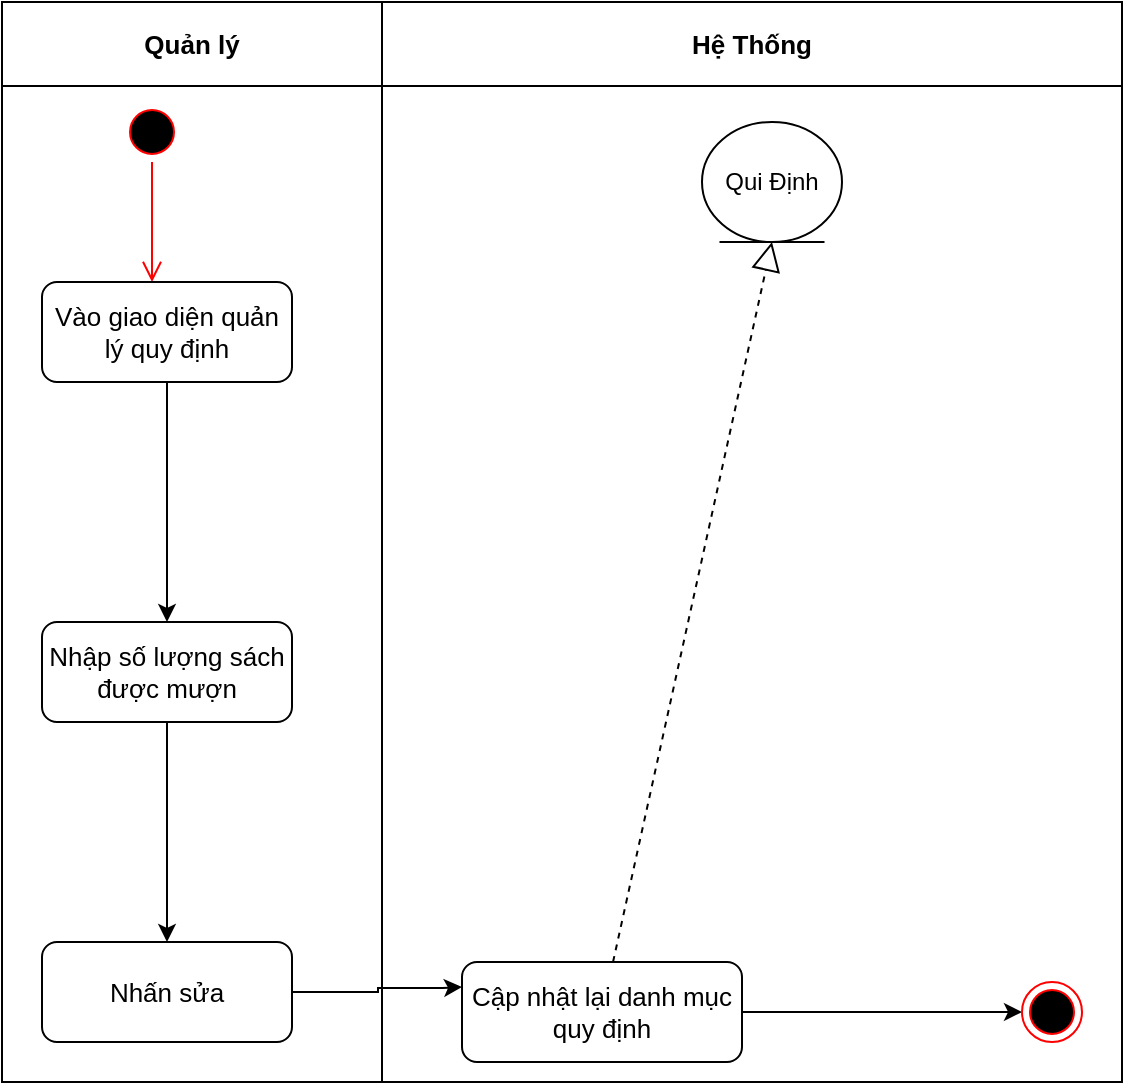 <mxfile version="14.7.4" type="device"><diagram id="muE10XZ6E-mIpKt1Ik13" name="Page-1"><mxGraphModel dx="868" dy="482" grid="1" gridSize="10" guides="1" tooltips="1" connect="1" arrows="1" fold="1" page="1" pageScale="1" pageWidth="827" pageHeight="1169" math="0" shadow="0"><root><mxCell id="0"/><mxCell id="1" parent="0"/><mxCell id="iOBIbmCPFe--cgHC0bn4-1" value="" style="shape=table;html=1;whiteSpace=wrap;startSize=0;container=1;collapsible=0;childLayout=tableLayout;" parent="1" vertex="1"><mxGeometry x="70" y="40" width="560" height="540" as="geometry"/></mxCell><mxCell id="iOBIbmCPFe--cgHC0bn4-2" value="" style="shape=partialRectangle;html=1;whiteSpace=wrap;collapsible=0;dropTarget=0;pointerEvents=0;fillColor=none;top=0;left=0;bottom=0;right=0;points=[[0,0.5],[1,0.5]];portConstraint=eastwest;" parent="iOBIbmCPFe--cgHC0bn4-1" vertex="1"><mxGeometry width="560" height="42" as="geometry"/></mxCell><mxCell id="iOBIbmCPFe--cgHC0bn4-3" value="&lt;b&gt;&lt;font style=&quot;font-size: 13px&quot;&gt;Quản lý&lt;/font&gt;&lt;/b&gt;" style="shape=partialRectangle;html=1;whiteSpace=wrap;connectable=0;overflow=hidden;fillColor=none;top=0;left=0;bottom=0;right=0;" parent="iOBIbmCPFe--cgHC0bn4-2" vertex="1"><mxGeometry width="190" height="42" as="geometry"/></mxCell><mxCell id="iOBIbmCPFe--cgHC0bn4-4" value="&lt;b&gt;&lt;font style=&quot;font-size: 13px&quot;&gt;Hệ Thống&lt;/font&gt;&lt;/b&gt;" style="shape=partialRectangle;html=1;whiteSpace=wrap;connectable=0;overflow=hidden;fillColor=none;top=0;left=0;bottom=0;right=0;" parent="iOBIbmCPFe--cgHC0bn4-2" vertex="1"><mxGeometry x="190" width="370" height="42" as="geometry"/></mxCell><mxCell id="iOBIbmCPFe--cgHC0bn4-5" value="" style="shape=partialRectangle;html=1;whiteSpace=wrap;collapsible=0;dropTarget=0;pointerEvents=0;fillColor=none;top=0;left=0;bottom=0;right=0;points=[[0,0.5],[1,0.5]];portConstraint=eastwest;" parent="iOBIbmCPFe--cgHC0bn4-1" vertex="1"><mxGeometry y="42" width="560" height="498" as="geometry"/></mxCell><mxCell id="iOBIbmCPFe--cgHC0bn4-6" value="" style="shape=partialRectangle;html=1;whiteSpace=wrap;connectable=0;overflow=hidden;fillColor=none;top=0;left=0;bottom=0;right=0;" parent="iOBIbmCPFe--cgHC0bn4-5" vertex="1"><mxGeometry width="190" height="498" as="geometry"/></mxCell><mxCell id="iOBIbmCPFe--cgHC0bn4-7" value="" style="shape=partialRectangle;html=1;whiteSpace=wrap;connectable=0;overflow=hidden;fillColor=none;top=0;left=0;bottom=0;right=0;" parent="iOBIbmCPFe--cgHC0bn4-5" vertex="1"><mxGeometry x="190" width="370" height="498" as="geometry"/></mxCell><mxCell id="iOBIbmCPFe--cgHC0bn4-8" value="" style="ellipse;html=1;shape=startState;fillColor=#000000;strokeColor=#ff0000;" parent="1" vertex="1"><mxGeometry x="130" y="90" width="30" height="30" as="geometry"/></mxCell><mxCell id="iOBIbmCPFe--cgHC0bn4-9" value="" style="edgeStyle=orthogonalEdgeStyle;html=1;verticalAlign=bottom;endArrow=open;endSize=8;strokeColor=#ff0000;" parent="1" source="iOBIbmCPFe--cgHC0bn4-8" edge="1"><mxGeometry relative="1" as="geometry"><mxPoint x="145" y="180" as="targetPoint"/></mxGeometry></mxCell><mxCell id="Yd6lczB8oWIIQywWEePS-1" style="edgeStyle=orthogonalEdgeStyle;rounded=0;orthogonalLoop=1;jettySize=auto;html=1;" parent="1" source="iOBIbmCPFe--cgHC0bn4-10" target="iOBIbmCPFe--cgHC0bn4-14" edge="1"><mxGeometry relative="1" as="geometry"/></mxCell><mxCell id="iOBIbmCPFe--cgHC0bn4-10" value="Vào giao diện quản lý quy định" style="rounded=1;whiteSpace=wrap;html=1;fontSize=13;strokeColor=#000000;" parent="1" vertex="1"><mxGeometry x="90" y="180" width="125" height="50" as="geometry"/></mxCell><mxCell id="iOBIbmCPFe--cgHC0bn4-13" style="edgeStyle=orthogonalEdgeStyle;rounded=0;orthogonalLoop=1;jettySize=auto;html=1;exitX=0.5;exitY=1;exitDx=0;exitDy=0;" parent="1" edge="1"><mxGeometry relative="1" as="geometry"><mxPoint x="152.5" y="320" as="sourcePoint"/><mxPoint x="152.5" y="320" as="targetPoint"/></mxGeometry></mxCell><mxCell id="Yd6lczB8oWIIQywWEePS-3" style="edgeStyle=orthogonalEdgeStyle;rounded=0;orthogonalLoop=1;jettySize=auto;html=1;entryX=0.5;entryY=0;entryDx=0;entryDy=0;" parent="1" source="iOBIbmCPFe--cgHC0bn4-14" target="Yd6lczB8oWIIQywWEePS-2" edge="1"><mxGeometry relative="1" as="geometry"/></mxCell><mxCell id="iOBIbmCPFe--cgHC0bn4-14" value="Nhập số lượng sách được mượn" style="rounded=1;whiteSpace=wrap;html=1;fontSize=13;strokeColor=#000000;" parent="1" vertex="1"><mxGeometry x="90" y="350" width="125" height="50" as="geometry"/></mxCell><mxCell id="zfWswj9tbkFTmrMFK2Qq-1" style="edgeStyle=orthogonalEdgeStyle;rounded=0;orthogonalLoop=1;jettySize=auto;html=1;" parent="1" source="iOBIbmCPFe--cgHC0bn4-20" target="iOBIbmCPFe--cgHC0bn4-24" edge="1"><mxGeometry relative="1" as="geometry"/></mxCell><mxCell id="iOBIbmCPFe--cgHC0bn4-20" value="Cập nhật lại danh mục quy định" style="rounded=1;whiteSpace=wrap;html=1;fontSize=13;strokeColor=#000000;" parent="1" vertex="1"><mxGeometry x="300" y="520" width="140" height="50" as="geometry"/></mxCell><mxCell id="iOBIbmCPFe--cgHC0bn4-24" value="" style="ellipse;html=1;shape=endState;fillColor=#000000;strokeColor=#ff0000;" parent="1" vertex="1"><mxGeometry x="580" y="530" width="30" height="30" as="geometry"/></mxCell><mxCell id="zfWswj9tbkFTmrMFK2Qq-2" value="Qui Định" style="ellipse;shape=umlEntity;whiteSpace=wrap;html=1;" parent="1" vertex="1"><mxGeometry x="420" y="100" width="70" height="60" as="geometry"/></mxCell><mxCell id="zfWswj9tbkFTmrMFK2Qq-3" value="" style="endArrow=block;dashed=1;endFill=0;endSize=12;html=1;entryX=0.5;entryY=1;entryDx=0;entryDy=0;" parent="1" source="iOBIbmCPFe--cgHC0bn4-20" target="zfWswj9tbkFTmrMFK2Qq-2" edge="1"><mxGeometry width="160" relative="1" as="geometry"><mxPoint x="350" y="460" as="sourcePoint"/><mxPoint x="510" y="460" as="targetPoint"/></mxGeometry></mxCell><mxCell id="Yd6lczB8oWIIQywWEePS-4" style="edgeStyle=orthogonalEdgeStyle;rounded=0;orthogonalLoop=1;jettySize=auto;html=1;entryX=0;entryY=0.25;entryDx=0;entryDy=0;" parent="1" source="Yd6lczB8oWIIQywWEePS-2" target="iOBIbmCPFe--cgHC0bn4-20" edge="1"><mxGeometry relative="1" as="geometry"><Array as="points"><mxPoint x="258" y="535"/><mxPoint x="258" y="533"/><mxPoint x="290" y="533"/></Array></mxGeometry></mxCell><mxCell id="Yd6lczB8oWIIQywWEePS-2" value="Nhấn sửa" style="rounded=1;whiteSpace=wrap;html=1;fontSize=13;strokeColor=#000000;" parent="1" vertex="1"><mxGeometry x="90" y="510" width="125" height="50" as="geometry"/></mxCell></root></mxGraphModel></diagram></mxfile>